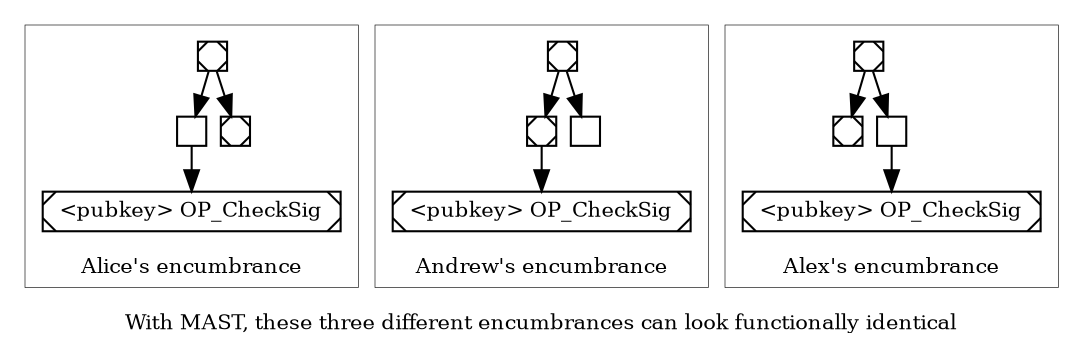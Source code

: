 digraph tree {
labelloc = b

//splines = ortho;
node [ shape = box, width = 0.2, height = 0.2, fontsize = 10, label = "" ];
graph [ penwidth = 0.3, fontsize = 10 ]

ranksep = 0.3;
nodesep = 0.1;


subgraph cluster_foo {
l1;
  {
    node [ style = diagonals ];
    m1 [ label = "<pubkey> OP_CheckSig" ];
    r0;
    l2;
  }
  node [ fontcolor = white ];
  r0 -> { l1, l2 };
  l1 -> m1;

  label = "Alice's encumbrance"

}

subgraph cluster_bar {
  {
    node [ style = diagonals ];
    a2 [ label = "<pubkey> OP_CheckSig" ];
    b0;
    c1;
  }
  node [ fontcolor = white ];
  b0 -> { c1, c2 };
  c1 -> a2;

  label = "Andrew's encumbrance"

}

subgraph cluster_baz {
  {
    node [ style = diagonals ];
    aa1 [ label = "<pubkey> OP_CheckSig" ];
    bb0;
    cc1;
  }
  node [ fontcolor = white ];
  bb0 -> { cc1, cc2 };
  cc2 -> aa1;

  label = "Alex's encumbrance"

}

label = "With MAST, these three different encumbrances can look functionally identical"

}
